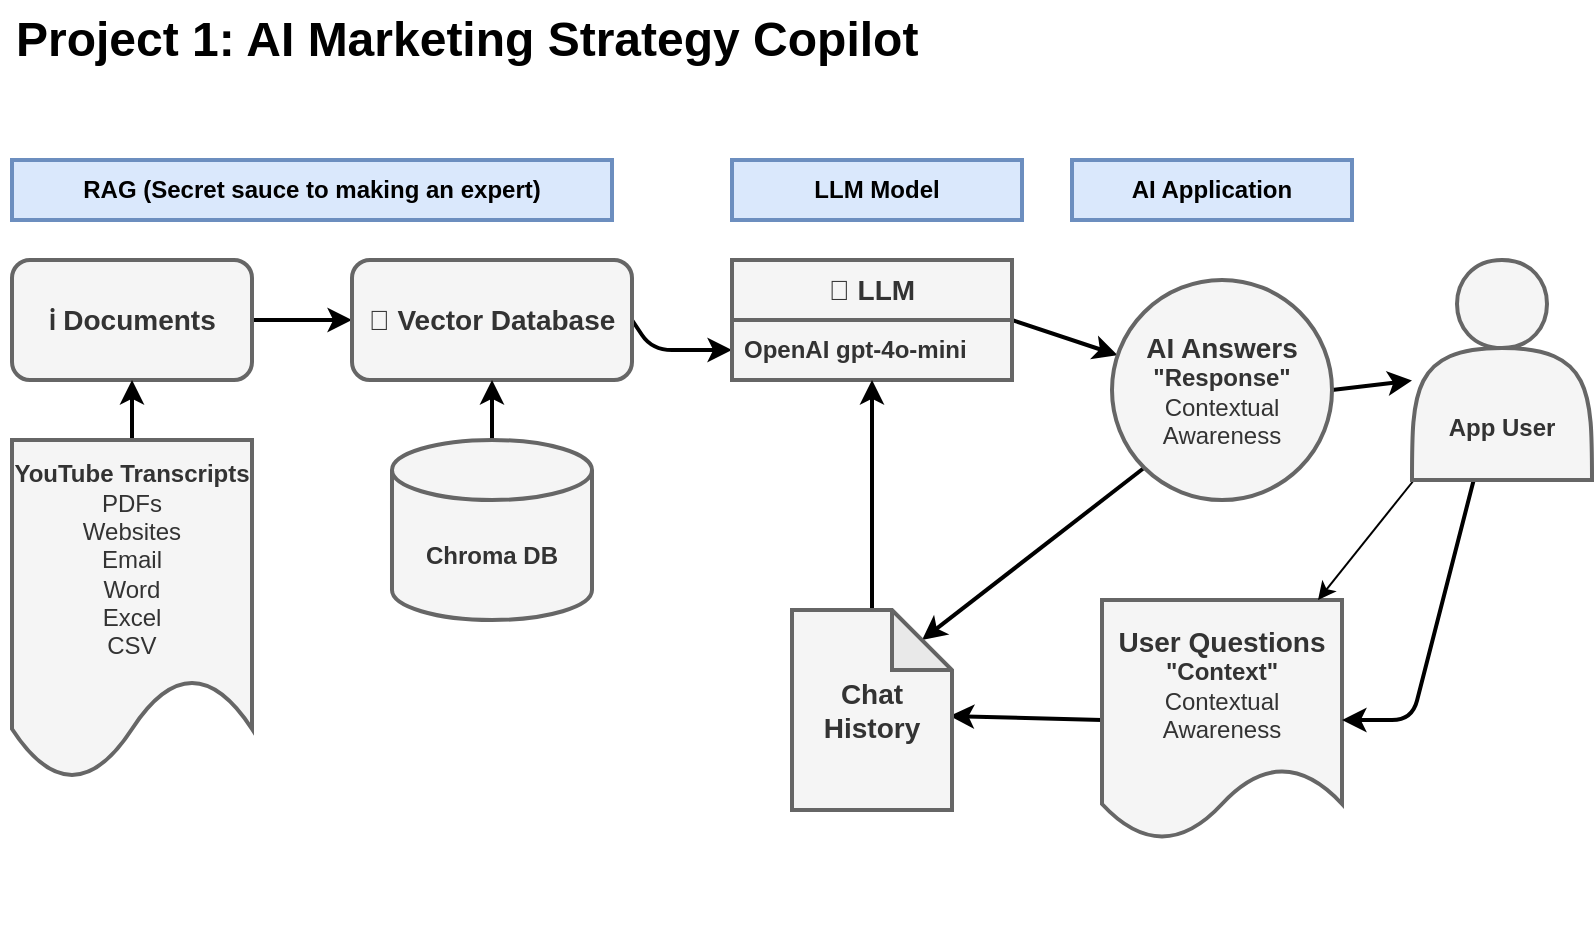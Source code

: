 <mxfile>
    <diagram id="1xbTTFElEqbZD3jhlw0T" name="Project 1: Marketing Expert">
        <mxGraphModel dx="1032" dy="626" grid="0" gridSize="10" guides="1" tooltips="1" connect="1" arrows="1" fold="1" page="1" pageScale="1" pageWidth="1100" pageHeight="850" background="#ffffff" math="0" shadow="0">
            <root>
                <mxCell id="0"/>
                <mxCell id="1" parent="0"/>
                <mxCell id="4" style="edgeStyle=none;html=1;exitX=1;exitY=0.5;exitDx=0;exitDy=0;strokeColor=#000000;strokeWidth=2;" parent="1" source="2" target="3" edge="1">
                    <mxGeometry relative="1" as="geometry"/>
                </mxCell>
                <mxCell id="2" value="&lt;b&gt;&lt;font style=&quot;font-size: 14px;&quot;&gt;ℹ️ Documents&lt;/font&gt;&lt;/b&gt;" style="rounded=1;whiteSpace=wrap;html=1;fillColor=#f5f5f5;fontColor=#333333;strokeColor=#666666;strokeWidth=2;" parent="1" vertex="1">
                    <mxGeometry x="40" y="140" width="120" height="60" as="geometry"/>
                </mxCell>
                <mxCell id="23" style="edgeStyle=none;html=1;exitX=1;exitY=0.5;exitDx=0;exitDy=0;entryX=0;entryY=0.5;entryDx=0;entryDy=0;strokeColor=#000000;strokeWidth=2;fontColor=#000000;" parent="1" source="3" target="11" edge="1">
                    <mxGeometry relative="1" as="geometry">
                        <Array as="points">
                            <mxPoint x="360" y="185"/>
                        </Array>
                    </mxGeometry>
                </mxCell>
                <mxCell id="3" value="&lt;b&gt;&lt;font style=&quot;font-size: 14px;&quot;&gt;💾 Vector Database&lt;/font&gt;&lt;/b&gt;" style="rounded=1;whiteSpace=wrap;html=1;fillColor=#f5f5f5;fontColor=#333333;strokeColor=#666666;strokeWidth=2;" parent="1" vertex="1">
                    <mxGeometry x="210" y="140" width="140" height="60" as="geometry"/>
                </mxCell>
                <mxCell id="5" value="Project 1: AI Marketing Strategy Copilot" style="text;html=1;fontSize=24;fontStyle=1;verticalAlign=middle;align=left;strokeWidth=2;fontColor=#000000;" parent="1" vertex="1">
                    <mxGeometry x="40" y="10" width="100" height="40" as="geometry"/>
                </mxCell>
                <mxCell id="7" style="edgeStyle=none;html=1;exitX=0.5;exitY=0;exitDx=0;exitDy=0;entryX=0.5;entryY=1;entryDx=0;entryDy=0;strokeColor=#000000;strokeWidth=2;fontColor=#000000;" parent="1" source="6" target="2" edge="1">
                    <mxGeometry relative="1" as="geometry"/>
                </mxCell>
                <mxCell id="6" value="&lt;b&gt;YouTube Transcripts&lt;br&gt;&lt;/b&gt;PDFs&lt;br&gt;Websites&lt;br&gt;Email&lt;br&gt;Word&lt;br&gt;Excel&lt;br&gt;CSV" style="shape=document;whiteSpace=wrap;html=1;boundedLbl=1;strokeWidth=2;fontColor=#333333;labelBackgroundColor=none;fillColor=#f5f5f5;strokeColor=#666666;" parent="1" vertex="1">
                    <mxGeometry x="40" y="230" width="120" height="170" as="geometry"/>
                </mxCell>
                <mxCell id="9" style="edgeStyle=none;html=1;exitX=0.5;exitY=0;exitDx=0;exitDy=0;exitPerimeter=0;strokeColor=#000000;strokeWidth=2;fontColor=#000000;" parent="1" source="8" target="3" edge="1">
                    <mxGeometry relative="1" as="geometry"/>
                </mxCell>
                <mxCell id="8" value="&lt;b&gt;Chroma DB&lt;/b&gt;" style="shape=cylinder3;whiteSpace=wrap;html=1;boundedLbl=1;backgroundOutline=1;size=15;labelBackgroundColor=none;strokeWidth=2;fontColor=#333333;fillColor=#f5f5f5;strokeColor=#666666;" parent="1" vertex="1">
                    <mxGeometry x="230" y="230" width="100" height="90" as="geometry"/>
                </mxCell>
                <mxCell id="19" style="edgeStyle=none;html=1;exitX=1;exitY=0.5;exitDx=0;exitDy=0;strokeColor=#000000;strokeWidth=2;fontColor=#000000;" parent="1" source="10" target="18" edge="1">
                    <mxGeometry relative="1" as="geometry"/>
                </mxCell>
                <mxCell id="10" value="&lt;b&gt;&lt;font style=&quot;font-size: 14px;&quot;&gt;🧠 LLM&lt;/font&gt;&lt;/b&gt;" style="swimlane;fontStyle=0;childLayout=stackLayout;horizontal=1;startSize=30;horizontalStack=0;resizeParent=1;resizeParentMax=0;resizeLast=0;collapsible=1;marginBottom=0;whiteSpace=wrap;html=1;labelBackgroundColor=none;strokeWidth=2;fontColor=#333333;fillColor=#f5f5f5;strokeColor=#666666;" parent="1" vertex="1">
                    <mxGeometry x="400" y="140" width="140" height="60" as="geometry"/>
                </mxCell>
                <mxCell id="11" value="&lt;b&gt;OpenAI gpt-4o-mini&lt;/b&gt;" style="text;strokeColor=#666666;fillColor=#f5f5f5;align=left;verticalAlign=middle;spacingLeft=4;spacingRight=4;overflow=hidden;points=[[0,0.5],[1,0.5]];portConstraint=eastwest;rotatable=0;whiteSpace=wrap;html=1;labelBackgroundColor=none;strokeWidth=2;fontColor=#333333;" parent="10" vertex="1">
                    <mxGeometry y="30" width="140" height="30" as="geometry"/>
                </mxCell>
                <mxCell id="15" value="&lt;font color=&quot;#000000&quot;&gt;&lt;b&gt;RAG (Secret sauce to making an expert)&lt;/b&gt;&lt;/font&gt;" style="rounded=0;whiteSpace=wrap;html=1;labelBackgroundColor=none;strokeWidth=2;fillColor=#dae8fc;strokeColor=#6c8ebf;" parent="1" vertex="1">
                    <mxGeometry x="40" y="90" width="300" height="30" as="geometry"/>
                </mxCell>
                <mxCell id="30" style="edgeStyle=none;html=1;exitX=0;exitY=0.5;exitDx=0;exitDy=0;entryX=0.986;entryY=0.53;entryDx=0;entryDy=0;entryPerimeter=0;strokeColor=#000000;strokeWidth=2;fontSize=14;" parent="1" source="16" target="28" edge="1">
                    <mxGeometry relative="1" as="geometry"/>
                </mxCell>
                <mxCell id="16" value="&lt;b&gt;&lt;font style=&quot;font-size: 14px;&quot;&gt;User Questions&lt;/font&gt;&lt;/b&gt;&lt;br&gt;&lt;b&gt;&quot;Context&quot;&lt;/b&gt;&lt;br&gt;Contextual Awareness" style="shape=document;whiteSpace=wrap;html=1;boundedLbl=1;strokeWidth=2;fontColor=#333333;labelBackgroundColor=none;fillColor=#f5f5f5;strokeColor=#666666;" parent="1" vertex="1">
                    <mxGeometry x="585" y="310" width="120" height="120" as="geometry"/>
                </mxCell>
                <mxCell id="27" style="edgeStyle=none;html=1;exitX=1;exitY=0.5;exitDx=0;exitDy=0;strokeColor=#000000;strokeWidth=2;" parent="1" source="18" target="24" edge="1">
                    <mxGeometry relative="1" as="geometry">
                        <Array as="points"/>
                    </mxGeometry>
                </mxCell>
                <mxCell id="29" style="edgeStyle=none;html=1;exitX=0;exitY=1;exitDx=0;exitDy=0;entryX=0;entryY=0;entryDx=65;entryDy=15;entryPerimeter=0;strokeColor=#000000;strokeWidth=2;fontSize=14;" parent="1" source="18" target="28" edge="1">
                    <mxGeometry relative="1" as="geometry"/>
                </mxCell>
                <mxCell id="18" value="&lt;b&gt;&lt;font style=&quot;font-size: 14px;&quot;&gt;AI Answers&lt;/font&gt;&lt;/b&gt;&lt;br&gt;&lt;b&gt;&quot;Response&quot;&lt;/b&gt;&lt;br&gt;Contextual Awareness" style="ellipse;whiteSpace=wrap;html=1;aspect=fixed;labelBackgroundColor=none;strokeWidth=2;fontColor=#333333;fillColor=#f5f5f5;strokeColor=#666666;" parent="1" vertex="1">
                    <mxGeometry x="590" y="150" width="110" height="110" as="geometry"/>
                </mxCell>
                <mxCell id="20" value="&lt;font color=&quot;#000000&quot;&gt;&lt;b&gt;AI Application&lt;/b&gt;&lt;/font&gt;" style="rounded=0;whiteSpace=wrap;html=1;labelBackgroundColor=none;strokeWidth=2;fillColor=#dae8fc;strokeColor=#6c8ebf;" parent="1" vertex="1">
                    <mxGeometry x="570" y="90" width="140" height="30" as="geometry"/>
                </mxCell>
                <mxCell id="21" value="&lt;font color=&quot;#000000&quot;&gt;&lt;b&gt;LLM Model&lt;/b&gt;&lt;/font&gt;" style="rounded=0;whiteSpace=wrap;html=1;labelBackgroundColor=none;strokeWidth=2;fillColor=#dae8fc;strokeColor=#6c8ebf;" parent="1" vertex="1">
                    <mxGeometry x="400" y="90" width="145" height="30" as="geometry"/>
                </mxCell>
                <mxCell id="25" value="" style="edgeStyle=none;html=1;" parent="1" source="24" target="16" edge="1">
                    <mxGeometry relative="1" as="geometry"/>
                </mxCell>
                <mxCell id="26" style="edgeStyle=none;html=1;entryX=1;entryY=0.5;entryDx=0;entryDy=0;strokeWidth=2;strokeColor=#000000;" parent="1" source="24" target="16" edge="1">
                    <mxGeometry relative="1" as="geometry">
                        <Array as="points">
                            <mxPoint x="740" y="370"/>
                        </Array>
                    </mxGeometry>
                </mxCell>
                <mxCell id="24" value="&lt;br&gt;&lt;br&gt;&lt;br&gt;&lt;br&gt;&lt;b&gt;App User&lt;/b&gt;" style="shape=actor;whiteSpace=wrap;html=1;fillColor=#f5f5f5;fontColor=#333333;strokeColor=#666666;strokeWidth=2;" parent="1" vertex="1">
                    <mxGeometry x="740" y="140" width="90" height="110" as="geometry"/>
                </mxCell>
                <mxCell id="32" style="edgeStyle=none;html=1;exitX=0.5;exitY=0;exitDx=0;exitDy=0;exitPerimeter=0;strokeColor=#000000;strokeWidth=2;fontSize=14;entryX=0.5;entryY=1;entryDx=0;entryDy=0;" parent="1" source="28" target="10" edge="1">
                    <mxGeometry relative="1" as="geometry">
                        <mxPoint x="470" y="230" as="targetPoint"/>
                    </mxGeometry>
                </mxCell>
                <mxCell id="28" value="&lt;b&gt;Chat History&lt;/b&gt;" style="shape=note;whiteSpace=wrap;html=1;backgroundOutline=1;darkOpacity=0.05;strokeWidth=2;fontSize=14;fillColor=#f5f5f5;fontColor=#333333;strokeColor=#666666;" parent="1" vertex="1">
                    <mxGeometry x="430" y="315" width="80" height="100" as="geometry"/>
                </mxCell>
                <mxCell id="33" value="" style="shape=image;verticalLabelPosition=bottom;labelBackgroundColor=default;verticalAlign=top;aspect=fixed;imageAspect=0;image=https://langchain-ai.github.io/langgraph/static/wordmark.png;" parent="1" vertex="1">
                    <mxGeometry x="34" y="430.0" width="266.67" height="42.05" as="geometry"/>
                </mxCell>
            </root>
        </mxGraphModel>
    </diagram>
</mxfile>